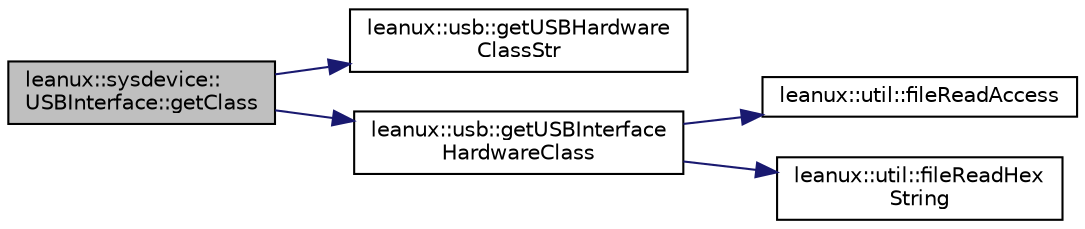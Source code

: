 digraph "leanux::sysdevice::USBInterface::getClass"
{
 // LATEX_PDF_SIZE
  bgcolor="transparent";
  edge [fontname="Helvetica",fontsize="10",labelfontname="Helvetica",labelfontsize="10"];
  node [fontname="Helvetica",fontsize="10",shape=record];
  rankdir="LR";
  Node1 [label="leanux::sysdevice::\lUSBInterface::getClass",height=0.2,width=0.4,color="black", fillcolor="grey75", style="filled", fontcolor="black",tooltip="Get the device class for this device."];
  Node1 -> Node2 [color="midnightblue",fontsize="10",style="solid",fontname="Helvetica"];
  Node2 [label="leanux::usb::getUSBHardware\lClassStr",height=0.2,width=0.4,color="black",URL="$namespaceleanux_1_1usb.html#ae829acc56dd4d026e028bf61bf2e4b3a",tooltip=" "];
  Node1 -> Node3 [color="midnightblue",fontsize="10",style="solid",fontname="Helvetica"];
  Node3 [label="leanux::usb::getUSBInterface\lHardwareClass",height=0.2,width=0.4,color="black",URL="$namespaceleanux_1_1usb.html#ab6d5edb6d930414aa0d31dab795a0b00",tooltip=" "];
  Node3 -> Node4 [color="midnightblue",fontsize="10",style="solid",fontname="Helvetica"];
  Node4 [label="leanux::util::fileReadAccess",height=0.2,width=0.4,color="black",URL="$namespaceleanux_1_1util.html#a6421ca2c46c56eebe1a486c6a498ce7d",tooltip="Test if a file exists and can be read."];
  Node3 -> Node5 [color="midnightblue",fontsize="10",style="solid",fontname="Helvetica"];
  Node5 [label="leanux::util::fileReadHex\lString",height=0.2,width=0.4,color="black",URL="$namespaceleanux_1_1util.html#a7efa8c5cecc9bb8beada58ee60fa71c4",tooltip="read the first data in the file as a hexadecimal string representation of a signed long."];
}
